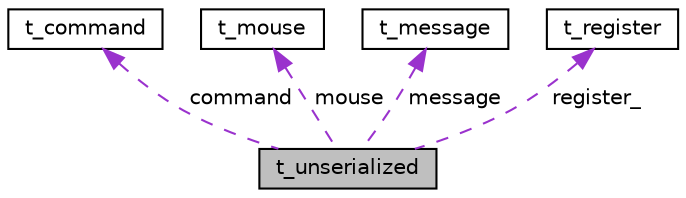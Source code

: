 digraph "t_unserialized"
{
  edge [fontname="Helvetica",fontsize="10",labelfontname="Helvetica",labelfontsize="10"];
  node [fontname="Helvetica",fontsize="10",shape=record];
  Node1 [label="t_unserialized",height=0.2,width=0.4,color="black", fillcolor="grey75", style="filled", fontcolor="black"];
  Node2 -> Node1 [dir="back",color="darkorchid3",fontsize="10",style="dashed",label=" command" ];
  Node2 [label="t_command",height=0.2,width=0.4,color="black", fillcolor="white", style="filled",URL="$structt__command.html"];
  Node3 -> Node1 [dir="back",color="darkorchid3",fontsize="10",style="dashed",label=" mouse" ];
  Node3 [label="t_mouse",height=0.2,width=0.4,color="black", fillcolor="white", style="filled",URL="$structt__mouse.html"];
  Node4 -> Node1 [dir="back",color="darkorchid3",fontsize="10",style="dashed",label=" message" ];
  Node4 [label="t_message",height=0.2,width=0.4,color="black", fillcolor="white", style="filled",URL="$structt__message.html"];
  Node5 -> Node1 [dir="back",color="darkorchid3",fontsize="10",style="dashed",label=" register_" ];
  Node5 [label="t_register",height=0.2,width=0.4,color="black", fillcolor="white", style="filled",URL="$structt__register.html"];
}

